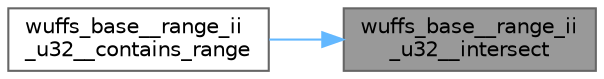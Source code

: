 digraph "wuffs_base__range_ii_u32__intersect"
{
 // LATEX_PDF_SIZE
  bgcolor="transparent";
  edge [fontname=Helvetica,fontsize=10,labelfontname=Helvetica,labelfontsize=10];
  node [fontname=Helvetica,fontsize=10,shape=box,height=0.2,width=0.4];
  rankdir="RL";
  Node1 [id="Node000001",label="wuffs_base__range_ii\l_u32__intersect",height=0.2,width=0.4,color="gray40", fillcolor="grey60", style="filled", fontcolor="black",tooltip=" "];
  Node1 -> Node2 [id="edge2_Node000001_Node000002",dir="back",color="steelblue1",style="solid",tooltip=" "];
  Node2 [id="Node000002",label="wuffs_base__range_ii\l_u32__contains_range",height=0.2,width=0.4,color="grey40", fillcolor="white", style="filled",URL="$wuffs-v0_83_8c.html#a163f9fbb4bdb219dff2614cb4806f809",tooltip=" "];
}
